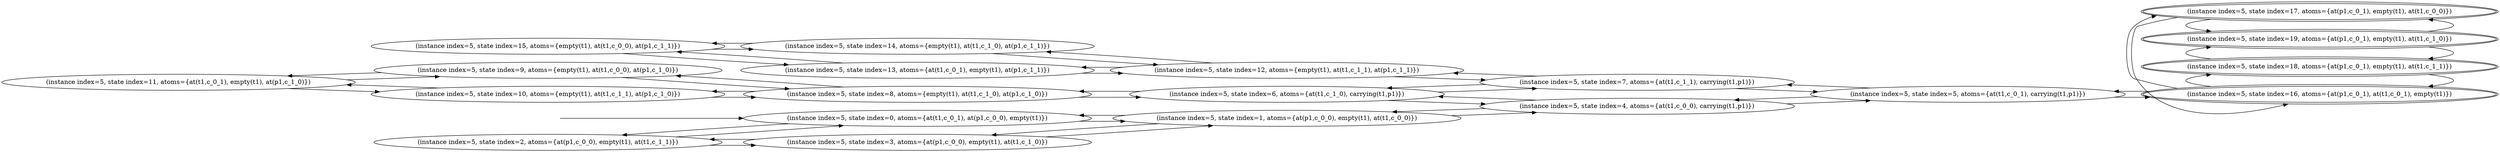 digraph {
rankdir="LR"
s11[label="(instance index=5, state index=11, atoms={at(t1,c_0_1), empty(t1), at(p1,c_1_0)})"]
s15[label="(instance index=5, state index=15, atoms={empty(t1), at(t1,c_0_0), at(p1,c_1_1)})"]
s10[label="(instance index=5, state index=10, atoms={empty(t1), at(t1,c_1_1), at(p1,c_1_0)})"]
s9[label="(instance index=5, state index=9, atoms={empty(t1), at(t1,c_0_0), at(p1,c_1_0)})"]
s2[label="(instance index=5, state index=2, atoms={at(p1,c_0_0), empty(t1), at(t1,c_1_1)})"]
s14[label="(instance index=5, state index=14, atoms={empty(t1), at(t1,c_1_0), at(p1,c_1_1)})"]
s13[label="(instance index=5, state index=13, atoms={at(t1,c_0_1), empty(t1), at(p1,c_1_1)})"]
s3[label="(instance index=5, state index=3, atoms={at(p1,c_0_0), empty(t1), at(t1,c_1_0)})"]
s0[label="(instance index=5, state index=0, atoms={at(t1,c_0_1), at(p1,c_0_0), empty(t1)})"]
s8[label="(instance index=5, state index=8, atoms={empty(t1), at(t1,c_1_0), at(p1,c_1_0)})"]
s6[label="(instance index=5, state index=6, atoms={at(t1,c_1_0), carrying(t1,p1)})"]
s1[label="(instance index=5, state index=1, atoms={at(p1,c_0_0), empty(t1), at(t1,c_0_0)})"]
s12[label="(instance index=5, state index=12, atoms={empty(t1), at(t1,c_1_1), at(p1,c_1_1)})"]
s4[label="(instance index=5, state index=4, atoms={at(t1,c_0_0), carrying(t1,p1)})"]
s7[label="(instance index=5, state index=7, atoms={at(t1,c_1_1), carrying(t1,p1)})"]
s5[label="(instance index=5, state index=5, atoms={at(t1,c_0_1), carrying(t1,p1)})"]
s19[peripheries=2,label="(instance index=5, state index=19, atoms={at(p1,c_0_1), empty(t1), at(t1,c_1_0)})"]
s18[peripheries=2,label="(instance index=5, state index=18, atoms={at(p1,c_0_1), empty(t1), at(t1,c_1_1)})"]
s17[peripheries=2,label="(instance index=5, state index=17, atoms={at(p1,c_0_1), empty(t1), at(t1,c_0_0)})"]
s16[peripheries=2,label="(instance index=5, state index=16, atoms={at(p1,c_0_1), at(t1,c_0_1), empty(t1)})"]
Dangling [ label = "", style = invis ]
{ rank = same; Dangling }
Dangling -> s0
{ rank = same; s0}
{ rank = same; s15,s10,s9,s2}
{ rank = same; s14,s13,s3,s0,s8}
{ rank = same; s6,s1,s12}
{ rank = same; s4,s7}
{ rank = same; s5}
{ rank = same; s19,s18,s17,s16}
{
s11->s10
s11->s9
}
{
s15->s14
s15->s13
s10->s11
s10->s8
s9->s11
s9->s8
s2->s3
s2->s0
}
{
s14->s15
s14->s12
s13->s15
s13->s12
s3->s2
s3->s1
s0->s2
s0->s1
s8->s10
s8->s6
s8->s9
}
{
s6->s7
s6->s4
s6->s8
s1->s4
s1->s3
s1->s0
s12->s14
s12->s7
s12->s13
}
{
s4->s6
s4->s5
s4->s1
s7->s5
s7->s6
s7->s12
}
{
s5->s7
s5->s4
s5->s16
}
{
s19->s18
s19->s17
s18->s19
s18->s16
s17->s19
s17->s16
s16->s18
s16->s5
s16->s17
}
}
